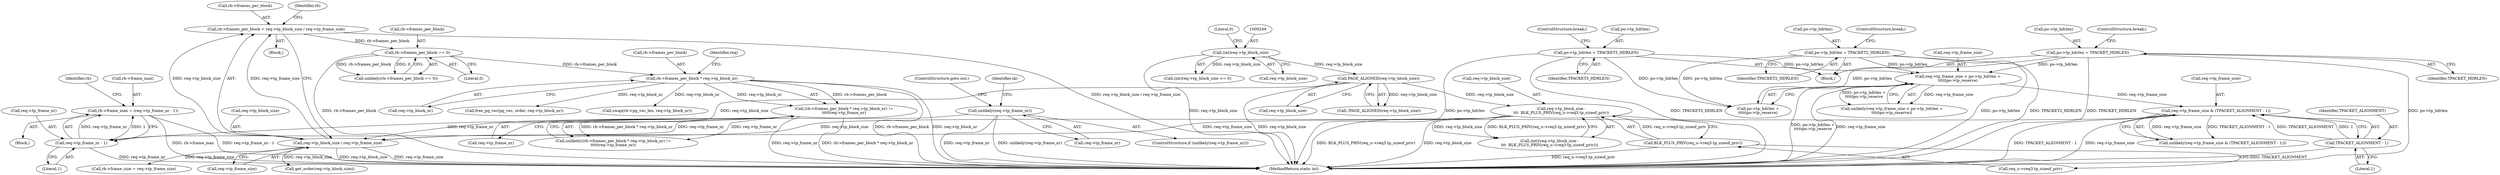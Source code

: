 digraph "0_linux_84ac7260236a49c79eede91617700174c2c19b0c@pointer" {
"1000458" [label="(Call,rb->frame_max = (req->tp_frame_nr - 1))"];
"1000462" [label="(Call,req->tp_frame_nr - 1)"];
"1000330" [label="(Call,(rb->frames_per_block * req->tp_block_nr) !=\n\t\t\t\t\treq->tp_frame_nr)"];
"1000331" [label="(Call,rb->frames_per_block * req->tp_block_nr)"];
"1000322" [label="(Call,rb->frames_per_block == 0)"];
"1000309" [label="(Call,rb->frames_per_block = req->tp_block_size / req->tp_frame_size)"];
"1000313" [label="(Call,req->tp_block_size / req->tp_frame_size)"];
"1000258" [label="(Call,PAGE_ALIGNED(req->tp_block_size))"];
"1000248" [label="(Call,(int)req->tp_block_size)"];
"1000273" [label="(Call,req->tp_block_size -\n\t\t\t  BLK_PLUS_PRIV(req_u->req3.tp_sizeof_priv))"];
"1000277" [label="(Call,BLK_PLUS_PRIV(req_u->req3.tp_sizeof_priv))"];
"1000301" [label="(Call,req->tp_frame_size & (TPACKET_ALIGNMENT - 1))"];
"1000287" [label="(Call,req->tp_frame_size < po->tp_hdrlen +\n\t\t\t\t\tpo->tp_reserve)"];
"1000235" [label="(Call,po->tp_hdrlen = TPACKET3_HDRLEN)"];
"1000228" [label="(Call,po->tp_hdrlen = TPACKET2_HDRLEN)"];
"1000221" [label="(Call,po->tp_hdrlen = TPACKET_HDRLEN)"];
"1000305" [label="(Call,TPACKET_ALIGNMENT - 1)"];
"1000386" [label="(Call,unlikely(req->tp_frame_nr))"];
"1000278" [label="(Call,req_u->req3.tp_sizeof_priv)"];
"1000444" [label="(Block,)"];
"1000348" [label="(Call,get_order(req->tp_block_size))"];
"1000387" [label="(Call,req->tp_frame_nr)"];
"1000326" [label="(Literal,0)"];
"1000307" [label="(Literal,1)"];
"1000250" [label="(Call,req->tp_block_size)"];
"1000385" [label="(ControlStructure,if (unlikely(req->tp_frame_nr)))"];
"1000287" [label="(Call,req->tp_frame_size < po->tp_hdrlen +\n\t\t\t\t\tpo->tp_reserve)"];
"1000330" [label="(Call,(rb->frames_per_block * req->tp_block_nr) !=\n\t\t\t\t\treq->tp_frame_nr)"];
"1000321" [label="(Call,unlikely(rb->frames_per_block == 0))"];
"1000462" [label="(Call,req->tp_frame_nr - 1)"];
"1000258" [label="(Call,PAGE_ALIGNED(req->tp_block_size))"];
"1000247" [label="(Call,(int)req->tp_block_size <= 0)"];
"1000221" [label="(Call,po->tp_hdrlen = TPACKET_HDRLEN)"];
"1000314" [label="(Call,req->tp_block_size)"];
"1000257" [label="(Call,!PAGE_ALIGNED(req->tp_block_size))"];
"1000335" [label="(Call,req->tp_block_nr)"];
"1000273" [label="(Call,req->tp_block_size -\n\t\t\t  BLK_PLUS_PRIV(req_u->req3.tp_sizeof_priv))"];
"1000232" [label="(Identifier,TPACKET2_HDRLEN)"];
"1000392" [label="(Identifier,sk)"];
"1000331" [label="(Call,rb->frames_per_block * req->tp_block_nr)"];
"1000386" [label="(Call,unlikely(req->tp_frame_nr))"];
"1000291" [label="(Call,po->tp_hdrlen +\n\t\t\t\t\tpo->tp_reserve)"];
"1000332" [label="(Call,rb->frames_per_block)"];
"1000222" [label="(Call,po->tp_hdrlen)"];
"1000301" [label="(Call,req->tp_frame_size & (TPACKET_ALIGNMENT - 1))"];
"1000225" [label="(Identifier,TPACKET_HDRLEN)"];
"1000458" [label="(Call,rb->frame_max = (req->tp_frame_nr - 1))"];
"1000204" [label="(Block,)"];
"1000248" [label="(Call,(int)req->tp_block_size)"];
"1000277" [label="(Call,BLK_PLUS_PRIV(req_u->req3.tp_sizeof_priv))"];
"1000323" [label="(Call,rb->frames_per_block)"];
"1000466" [label="(Literal,1)"];
"1000286" [label="(Call,unlikely(req->tp_frame_size < po->tp_hdrlen +\n\t\t\t\t\tpo->tp_reserve))"];
"1000305" [label="(Call,TPACKET_ALIGNMENT - 1)"];
"1000219" [label="(Block,)"];
"1000271" [label="(Call,(int)(req->tp_block_size -\n\t\t\t  BLK_PLUS_PRIV(req_u->req3.tp_sizeof_priv)))"];
"1000309" [label="(Call,rb->frames_per_block = req->tp_block_size / req->tp_frame_size)"];
"1000390" [label="(ControlStructure,goto out;)"];
"1000300" [label="(Call,unlikely(req->tp_frame_size & (TPACKET_ALIGNMENT - 1)))"];
"1000229" [label="(Call,po->tp_hdrlen)"];
"1000240" [label="(ControlStructure,break;)"];
"1000472" [label="(Call,rb->frame_size = req->tp_frame_size)"];
"1000489" [label="(Call,swap(rb->pg_vec_len, req->tp_block_nr))"];
"1000322" [label="(Call,rb->frames_per_block == 0)"];
"1000235" [label="(Call,po->tp_hdrlen = TPACKET3_HDRLEN)"];
"1000228" [label="(Call,po->tp_hdrlen = TPACKET2_HDRLEN)"];
"1000587" [label="(MethodReturn,static int)"];
"1000233" [label="(ControlStructure,break;)"];
"1000329" [label="(Call,unlikely((rb->frames_per_block * req->tp_block_nr) !=\n\t\t\t\t\treq->tp_frame_nr))"];
"1000253" [label="(Literal,0)"];
"1000338" [label="(Call,req->tp_frame_nr)"];
"1000578" [label="(Call,free_pg_vec(pg_vec, order, req->tp_block_nr))"];
"1000226" [label="(ControlStructure,break;)"];
"1000306" [label="(Identifier,TPACKET_ALIGNMENT)"];
"1000463" [label="(Call,req->tp_frame_nr)"];
"1000274" [label="(Call,req->tp_block_size)"];
"1000288" [label="(Call,req->tp_frame_size)"];
"1000313" [label="(Call,req->tp_block_size / req->tp_frame_size)"];
"1000469" [label="(Identifier,rb)"];
"1000317" [label="(Call,req->tp_frame_size)"];
"1000339" [label="(Identifier,req)"];
"1000459" [label="(Call,rb->frame_max)"];
"1000259" [label="(Call,req->tp_block_size)"];
"1000236" [label="(Call,po->tp_hdrlen)"];
"1000310" [label="(Call,rb->frames_per_block)"];
"1000302" [label="(Call,req->tp_frame_size)"];
"1000239" [label="(Identifier,TPACKET3_HDRLEN)"];
"1000324" [label="(Identifier,rb)"];
"1000458" -> "1000444"  [label="AST: "];
"1000458" -> "1000462"  [label="CFG: "];
"1000459" -> "1000458"  [label="AST: "];
"1000462" -> "1000458"  [label="AST: "];
"1000469" -> "1000458"  [label="CFG: "];
"1000458" -> "1000587"  [label="DDG: rb->frame_max"];
"1000458" -> "1000587"  [label="DDG: req->tp_frame_nr - 1"];
"1000462" -> "1000458"  [label="DDG: req->tp_frame_nr"];
"1000462" -> "1000458"  [label="DDG: 1"];
"1000462" -> "1000466"  [label="CFG: "];
"1000463" -> "1000462"  [label="AST: "];
"1000466" -> "1000462"  [label="AST: "];
"1000462" -> "1000587"  [label="DDG: req->tp_frame_nr"];
"1000330" -> "1000462"  [label="DDG: req->tp_frame_nr"];
"1000386" -> "1000462"  [label="DDG: req->tp_frame_nr"];
"1000330" -> "1000329"  [label="AST: "];
"1000330" -> "1000338"  [label="CFG: "];
"1000331" -> "1000330"  [label="AST: "];
"1000338" -> "1000330"  [label="AST: "];
"1000329" -> "1000330"  [label="CFG: "];
"1000330" -> "1000587"  [label="DDG: rb->frames_per_block * req->tp_block_nr"];
"1000330" -> "1000587"  [label="DDG: req->tp_frame_nr"];
"1000330" -> "1000329"  [label="DDG: rb->frames_per_block * req->tp_block_nr"];
"1000330" -> "1000329"  [label="DDG: req->tp_frame_nr"];
"1000331" -> "1000330"  [label="DDG: rb->frames_per_block"];
"1000331" -> "1000330"  [label="DDG: req->tp_block_nr"];
"1000331" -> "1000335"  [label="CFG: "];
"1000332" -> "1000331"  [label="AST: "];
"1000335" -> "1000331"  [label="AST: "];
"1000339" -> "1000331"  [label="CFG: "];
"1000331" -> "1000587"  [label="DDG: rb->frames_per_block"];
"1000331" -> "1000587"  [label="DDG: req->tp_block_nr"];
"1000322" -> "1000331"  [label="DDG: rb->frames_per_block"];
"1000331" -> "1000489"  [label="DDG: req->tp_block_nr"];
"1000331" -> "1000578"  [label="DDG: req->tp_block_nr"];
"1000322" -> "1000321"  [label="AST: "];
"1000322" -> "1000326"  [label="CFG: "];
"1000323" -> "1000322"  [label="AST: "];
"1000326" -> "1000322"  [label="AST: "];
"1000321" -> "1000322"  [label="CFG: "];
"1000322" -> "1000587"  [label="DDG: rb->frames_per_block"];
"1000322" -> "1000321"  [label="DDG: rb->frames_per_block"];
"1000322" -> "1000321"  [label="DDG: 0"];
"1000309" -> "1000322"  [label="DDG: rb->frames_per_block"];
"1000309" -> "1000204"  [label="AST: "];
"1000309" -> "1000313"  [label="CFG: "];
"1000310" -> "1000309"  [label="AST: "];
"1000313" -> "1000309"  [label="AST: "];
"1000324" -> "1000309"  [label="CFG: "];
"1000309" -> "1000587"  [label="DDG: req->tp_block_size / req->tp_frame_size"];
"1000313" -> "1000309"  [label="DDG: req->tp_block_size"];
"1000313" -> "1000309"  [label="DDG: req->tp_frame_size"];
"1000313" -> "1000317"  [label="CFG: "];
"1000314" -> "1000313"  [label="AST: "];
"1000317" -> "1000313"  [label="AST: "];
"1000313" -> "1000587"  [label="DDG: req->tp_block_size"];
"1000313" -> "1000587"  [label="DDG: req->tp_frame_size"];
"1000258" -> "1000313"  [label="DDG: req->tp_block_size"];
"1000273" -> "1000313"  [label="DDG: req->tp_block_size"];
"1000301" -> "1000313"  [label="DDG: req->tp_frame_size"];
"1000313" -> "1000348"  [label="DDG: req->tp_block_size"];
"1000313" -> "1000472"  [label="DDG: req->tp_frame_size"];
"1000258" -> "1000257"  [label="AST: "];
"1000258" -> "1000259"  [label="CFG: "];
"1000259" -> "1000258"  [label="AST: "];
"1000257" -> "1000258"  [label="CFG: "];
"1000258" -> "1000587"  [label="DDG: req->tp_block_size"];
"1000258" -> "1000257"  [label="DDG: req->tp_block_size"];
"1000248" -> "1000258"  [label="DDG: req->tp_block_size"];
"1000258" -> "1000273"  [label="DDG: req->tp_block_size"];
"1000248" -> "1000247"  [label="AST: "];
"1000248" -> "1000250"  [label="CFG: "];
"1000249" -> "1000248"  [label="AST: "];
"1000250" -> "1000248"  [label="AST: "];
"1000253" -> "1000248"  [label="CFG: "];
"1000248" -> "1000587"  [label="DDG: req->tp_block_size"];
"1000248" -> "1000247"  [label="DDG: req->tp_block_size"];
"1000273" -> "1000271"  [label="AST: "];
"1000273" -> "1000277"  [label="CFG: "];
"1000274" -> "1000273"  [label="AST: "];
"1000277" -> "1000273"  [label="AST: "];
"1000271" -> "1000273"  [label="CFG: "];
"1000273" -> "1000587"  [label="DDG: req->tp_block_size"];
"1000273" -> "1000587"  [label="DDG: BLK_PLUS_PRIV(req_u->req3.tp_sizeof_priv)"];
"1000273" -> "1000271"  [label="DDG: req->tp_block_size"];
"1000273" -> "1000271"  [label="DDG: BLK_PLUS_PRIV(req_u->req3.tp_sizeof_priv)"];
"1000277" -> "1000273"  [label="DDG: req_u->req3.tp_sizeof_priv"];
"1000277" -> "1000278"  [label="CFG: "];
"1000278" -> "1000277"  [label="AST: "];
"1000277" -> "1000587"  [label="DDG: req_u->req3.tp_sizeof_priv"];
"1000301" -> "1000300"  [label="AST: "];
"1000301" -> "1000305"  [label="CFG: "];
"1000302" -> "1000301"  [label="AST: "];
"1000305" -> "1000301"  [label="AST: "];
"1000300" -> "1000301"  [label="CFG: "];
"1000301" -> "1000587"  [label="DDG: TPACKET_ALIGNMENT - 1"];
"1000301" -> "1000587"  [label="DDG: req->tp_frame_size"];
"1000301" -> "1000300"  [label="DDG: req->tp_frame_size"];
"1000301" -> "1000300"  [label="DDG: TPACKET_ALIGNMENT - 1"];
"1000287" -> "1000301"  [label="DDG: req->tp_frame_size"];
"1000305" -> "1000301"  [label="DDG: TPACKET_ALIGNMENT"];
"1000305" -> "1000301"  [label="DDG: 1"];
"1000287" -> "1000286"  [label="AST: "];
"1000287" -> "1000291"  [label="CFG: "];
"1000288" -> "1000287"  [label="AST: "];
"1000291" -> "1000287"  [label="AST: "];
"1000286" -> "1000287"  [label="CFG: "];
"1000287" -> "1000587"  [label="DDG: po->tp_hdrlen +\n\t\t\t\t\tpo->tp_reserve"];
"1000287" -> "1000587"  [label="DDG: req->tp_frame_size"];
"1000287" -> "1000286"  [label="DDG: req->tp_frame_size"];
"1000287" -> "1000286"  [label="DDG: po->tp_hdrlen +\n\t\t\t\t\tpo->tp_reserve"];
"1000235" -> "1000287"  [label="DDG: po->tp_hdrlen"];
"1000228" -> "1000287"  [label="DDG: po->tp_hdrlen"];
"1000221" -> "1000287"  [label="DDG: po->tp_hdrlen"];
"1000235" -> "1000219"  [label="AST: "];
"1000235" -> "1000239"  [label="CFG: "];
"1000236" -> "1000235"  [label="AST: "];
"1000239" -> "1000235"  [label="AST: "];
"1000240" -> "1000235"  [label="CFG: "];
"1000235" -> "1000587"  [label="DDG: TPACKET3_HDRLEN"];
"1000235" -> "1000587"  [label="DDG: po->tp_hdrlen"];
"1000235" -> "1000291"  [label="DDG: po->tp_hdrlen"];
"1000228" -> "1000219"  [label="AST: "];
"1000228" -> "1000232"  [label="CFG: "];
"1000229" -> "1000228"  [label="AST: "];
"1000232" -> "1000228"  [label="AST: "];
"1000233" -> "1000228"  [label="CFG: "];
"1000228" -> "1000587"  [label="DDG: po->tp_hdrlen"];
"1000228" -> "1000587"  [label="DDG: TPACKET2_HDRLEN"];
"1000228" -> "1000291"  [label="DDG: po->tp_hdrlen"];
"1000221" -> "1000219"  [label="AST: "];
"1000221" -> "1000225"  [label="CFG: "];
"1000222" -> "1000221"  [label="AST: "];
"1000225" -> "1000221"  [label="AST: "];
"1000226" -> "1000221"  [label="CFG: "];
"1000221" -> "1000587"  [label="DDG: TPACKET_HDRLEN"];
"1000221" -> "1000587"  [label="DDG: po->tp_hdrlen"];
"1000221" -> "1000291"  [label="DDG: po->tp_hdrlen"];
"1000305" -> "1000307"  [label="CFG: "];
"1000306" -> "1000305"  [label="AST: "];
"1000307" -> "1000305"  [label="AST: "];
"1000305" -> "1000587"  [label="DDG: TPACKET_ALIGNMENT"];
"1000386" -> "1000385"  [label="AST: "];
"1000386" -> "1000387"  [label="CFG: "];
"1000387" -> "1000386"  [label="AST: "];
"1000390" -> "1000386"  [label="CFG: "];
"1000392" -> "1000386"  [label="CFG: "];
"1000386" -> "1000587"  [label="DDG: req->tp_frame_nr"];
"1000386" -> "1000587"  [label="DDG: unlikely(req->tp_frame_nr)"];
}
